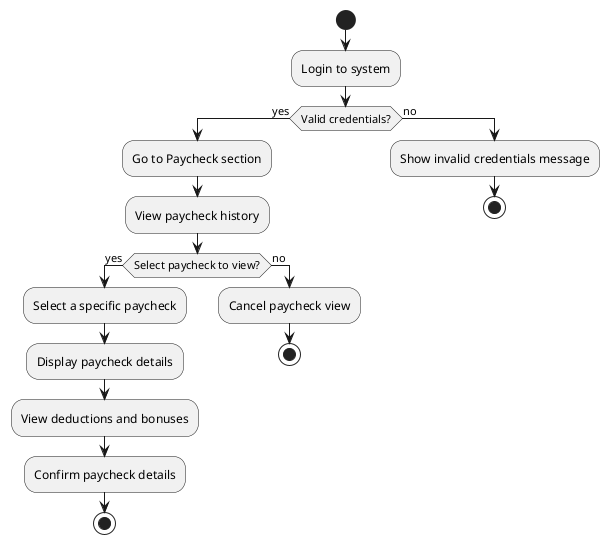 @startuml
|Staff Member|
start
:Login to system;
if (Valid credentials?) then (yes)
  :Go to Paycheck section;
  :View paycheck history;
  if (Select paycheck to view?) then (yes)
    :Select a specific paycheck;
    :Display paycheck details;
    :View deductions and bonuses;
    :Confirm paycheck details;
    stop
  else (no)
    :Cancel paycheck view;
    stop
  endif
else (no)
  :Show invalid credentials message;
  stop
endif
@enduml
